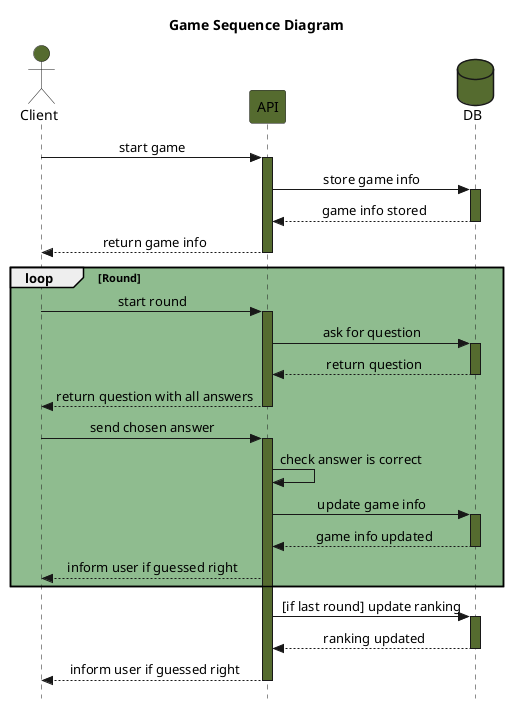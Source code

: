 @startuml Game's life cycle
title Game Sequence Diagram
actor Client #darkolivegreen
participant API #darkolivegreen
database DB #darkolivegreen

skinparam Style strictuml
skinparam SequenceMessageAlignment center

Client -> API : start game
activate API #darkolivegreen
API -> DB : store game info
activate DB #darkolivegreen
DB --> API : game info stored
deactivate DB
API --> Client : return game info
deactivate API
loop #darkseagreen Round
  Client -> API : start round
  activate API #darkolivegreen
  API -> DB : ask for question
  activate DB  #darkolivegreen
  DB --> API : return question
  deactivate DB
  API --> Client : return question with all answers
  deactivate API
  Client -> API  : send chosen answer
  activate API #darkolivegreen
  API -> API    : check answer is correct
  API -> DB     : update game info
  activate DB #darkolivegreen
  DB --> API    : game info updated
 deactivate DB
  API --> Client : inform user if guessed right


end loop One question

API -> DB : [if last round] update ranking
activate DB #darkolivegreen
DB --> API : ranking updated
deactivate DB
API --> Client : inform user if guessed right
deactivate API

@enduml